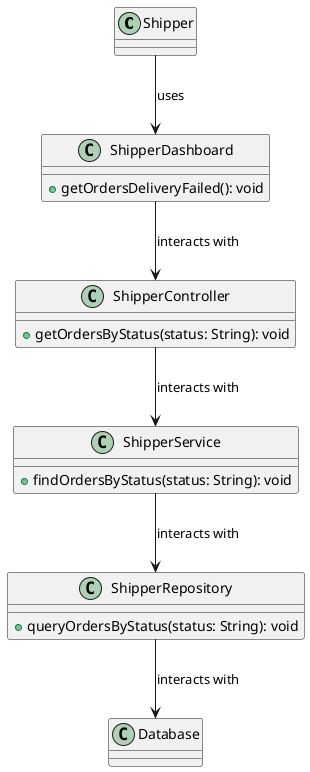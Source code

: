 @startuml
class Shipper {
}

class ShipperDashboard {
  +getOrdersDeliveryFailed(): void
}

class ShipperController {
  +getOrdersByStatus(status: String): void
}

class ShipperService {
  +findOrdersByStatus(status: String): void
}

class ShipperRepository {
  +queryOrdersByStatus(status: String): void
}

class Database {
}

Shipper --> ShipperDashboard : uses
ShipperDashboard --> ShipperController : interacts with
ShipperController --> ShipperService : interacts with
ShipperService --> ShipperRepository : interacts with
ShipperRepository --> Database : interacts with
@enduml
